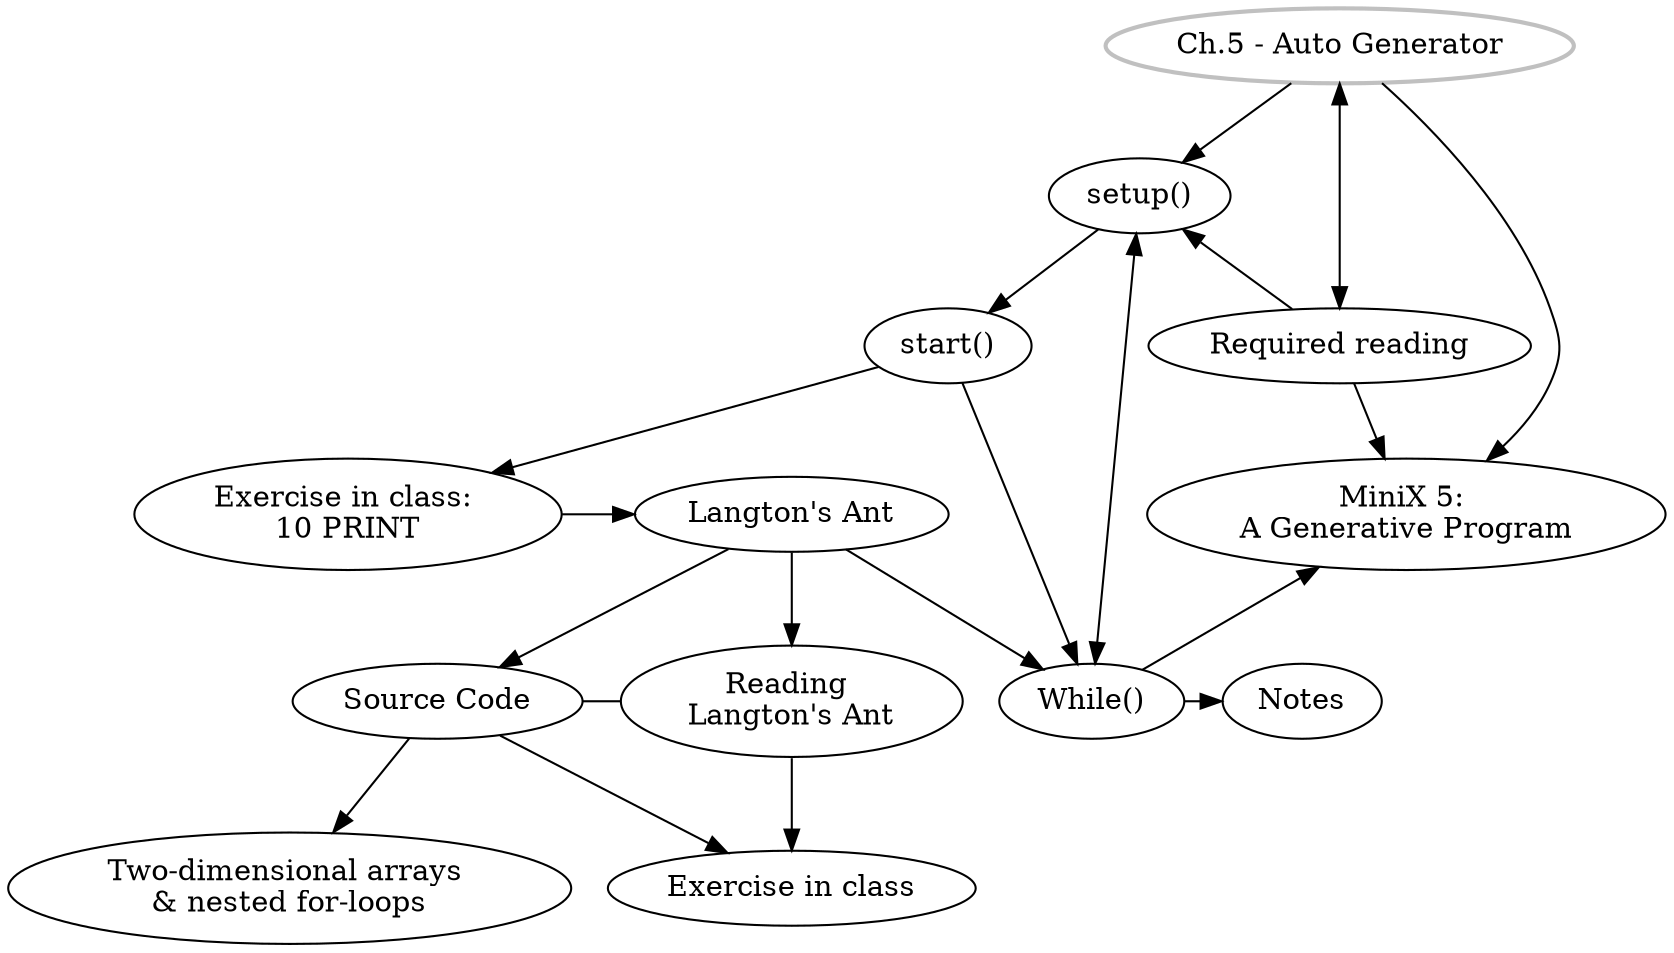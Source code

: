 digraph G {
//labels
GS [
label="Ch.5 - Auto Generator",
style=bold,
color=grey,
]

SU [label="setup()"]
ST [label="start()"]
EiC [label="Exercise in class: \n10 PRINT"]
LA [label="Langton's Ant"]
SC [label="Source Code"]
RLA [label="Reading \nLangton's Ant"]
AL [label="Two-dimensional arrays \n& nested for-loops
"]
EiC2 [label="Exercise in class"]
MW [label="While()"]
MX [label="MiniX 5: \nA Generative Program"]
RR [label="Required reading"]
Notes [label="Notes"]

//rank
{rank = same; RR, ST}
{rank = same; LA, EiC}
{rank = same; RLA, SC}
{rank = same; MX, LA}
{rank = same; MW, Notes}

//graph
GS -> SU -> ST -> EiC;
EiC-> LA[minlen=2];
GS -> MX;
GS -> RR[dir=both];
SU -> MW [dir=both];
SC -> RLA [dir=none];
RR -> MX, SU;
LA -> SC, RLA -> EiC2;
SC -> AL;
ST -> MW -> Notes;
MW -> MX;
LA -> MW;

}
